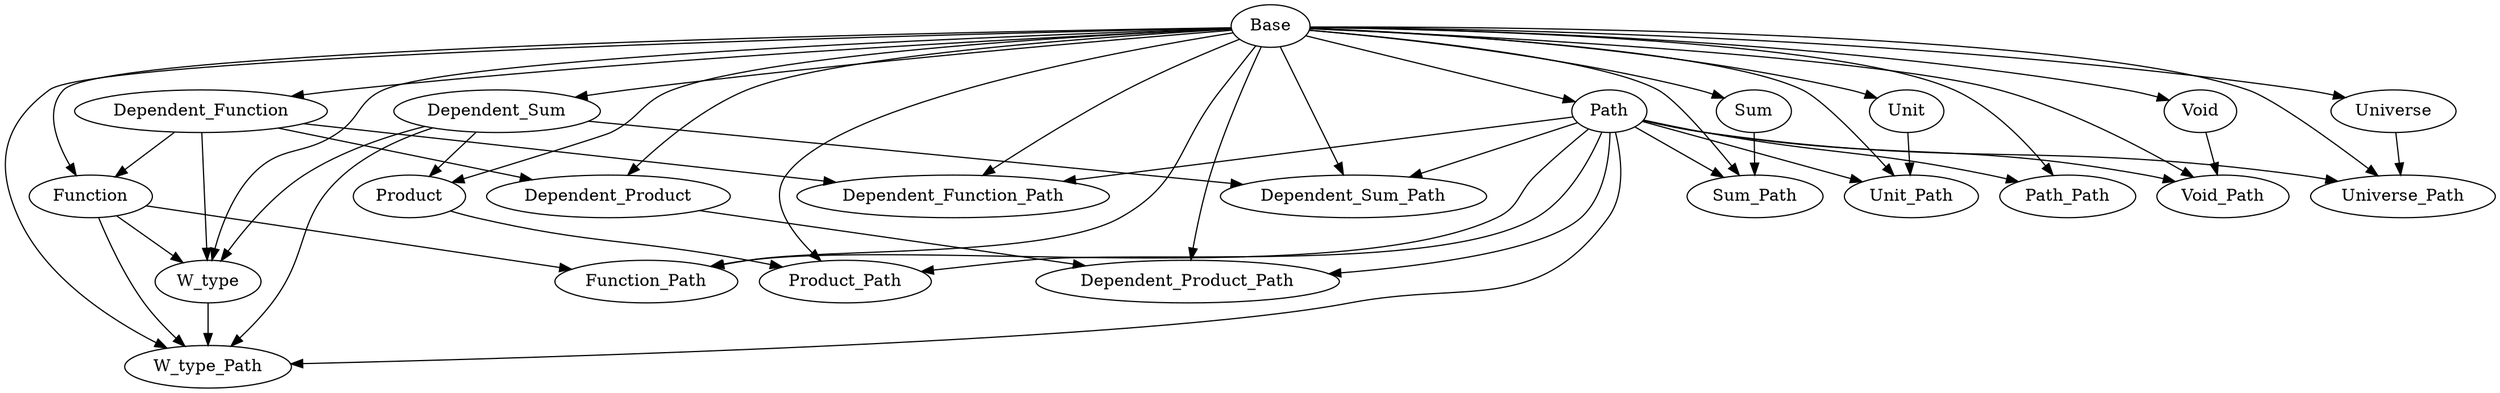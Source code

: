 digraph Dependencies {
  # Base
  # Dependent_Function
  "Base" -> "Dependent_Function";
  # Function
  "Base" -> "Function";
  "Dependent_Function" -> "Function";
  # Dependent_Product
  "Base" -> "Dependent_Product";
  "Dependent_Function" -> "Dependent_Product";
  # Dependent_Sum
  "Base" -> "Dependent_Sum";
  # Product
  "Base" -> "Product";
  "Dependent_Sum" -> "Product";
  # Sum
  "Base" -> "Sum";
  # Unit
  "Base" -> "Unit";
  # Void
  "Base" -> "Void";
  # W_type
  "Base" -> "W_type";
  "Dependent_Function" -> "W_type";
  "Function" -> "W_type";
  "Dependent_Sum" -> "W_type";
  # Universe
  "Base" -> "Universe";
  # Path
  "Base" -> "Path";
  # Dependent_Function_Path
  "Base" -> "Dependent_Function_Path";
  "Dependent_Function" -> "Dependent_Function_Path";
  "Path" -> "Dependent_Function_Path";
  # Function_Path
  "Base" -> "Function_Path";
  "Function" -> "Function_Path";
  "Path" -> "Function_Path";
  # Dependent_Product_Path
  "Base" -> "Dependent_Product_Path";
  "Dependent_Product" -> "Dependent_Product_Path";
  "Path" -> "Dependent_Product_Path";
  # Dependent_Sum_Path
  "Base" -> "Dependent_Sum_Path";
  "Dependent_Sum" -> "Dependent_Sum_Path";
  "Path" -> "Dependent_Sum_Path";
  # Product_Path
  "Base" -> "Product_Path";
  "Product" -> "Product_Path";
  "Path" -> "Product_Path";
  # Sum_Path
  "Base" -> "Sum_Path";
  "Sum" -> "Sum_Path";
  "Path" -> "Sum_Path";
  # Unit_Path
  "Base" -> "Unit_Path";
  "Unit" -> "Unit_Path";
  "Path" -> "Unit_Path";
  # Void_Path
  "Base" -> "Void_Path";
  "Void" -> "Void_Path";
  "Path" -> "Void_Path";
  # W_type_Path
  "Base" -> "W_type_Path";
  "Function" -> "W_type_Path";
  "Dependent_Sum" -> "W_type_Path";
  "W_type" -> "W_type_Path";
  "Path" -> "W_type_Path";
  # Universe_Path
  "Base" -> "Universe_Path";
  "Universe" -> "Universe_Path";
  "Path" -> "Universe_Path";
  # Path_Path
  "Base" -> "Path_Path";
  "Path" -> "Path_Path";
}

